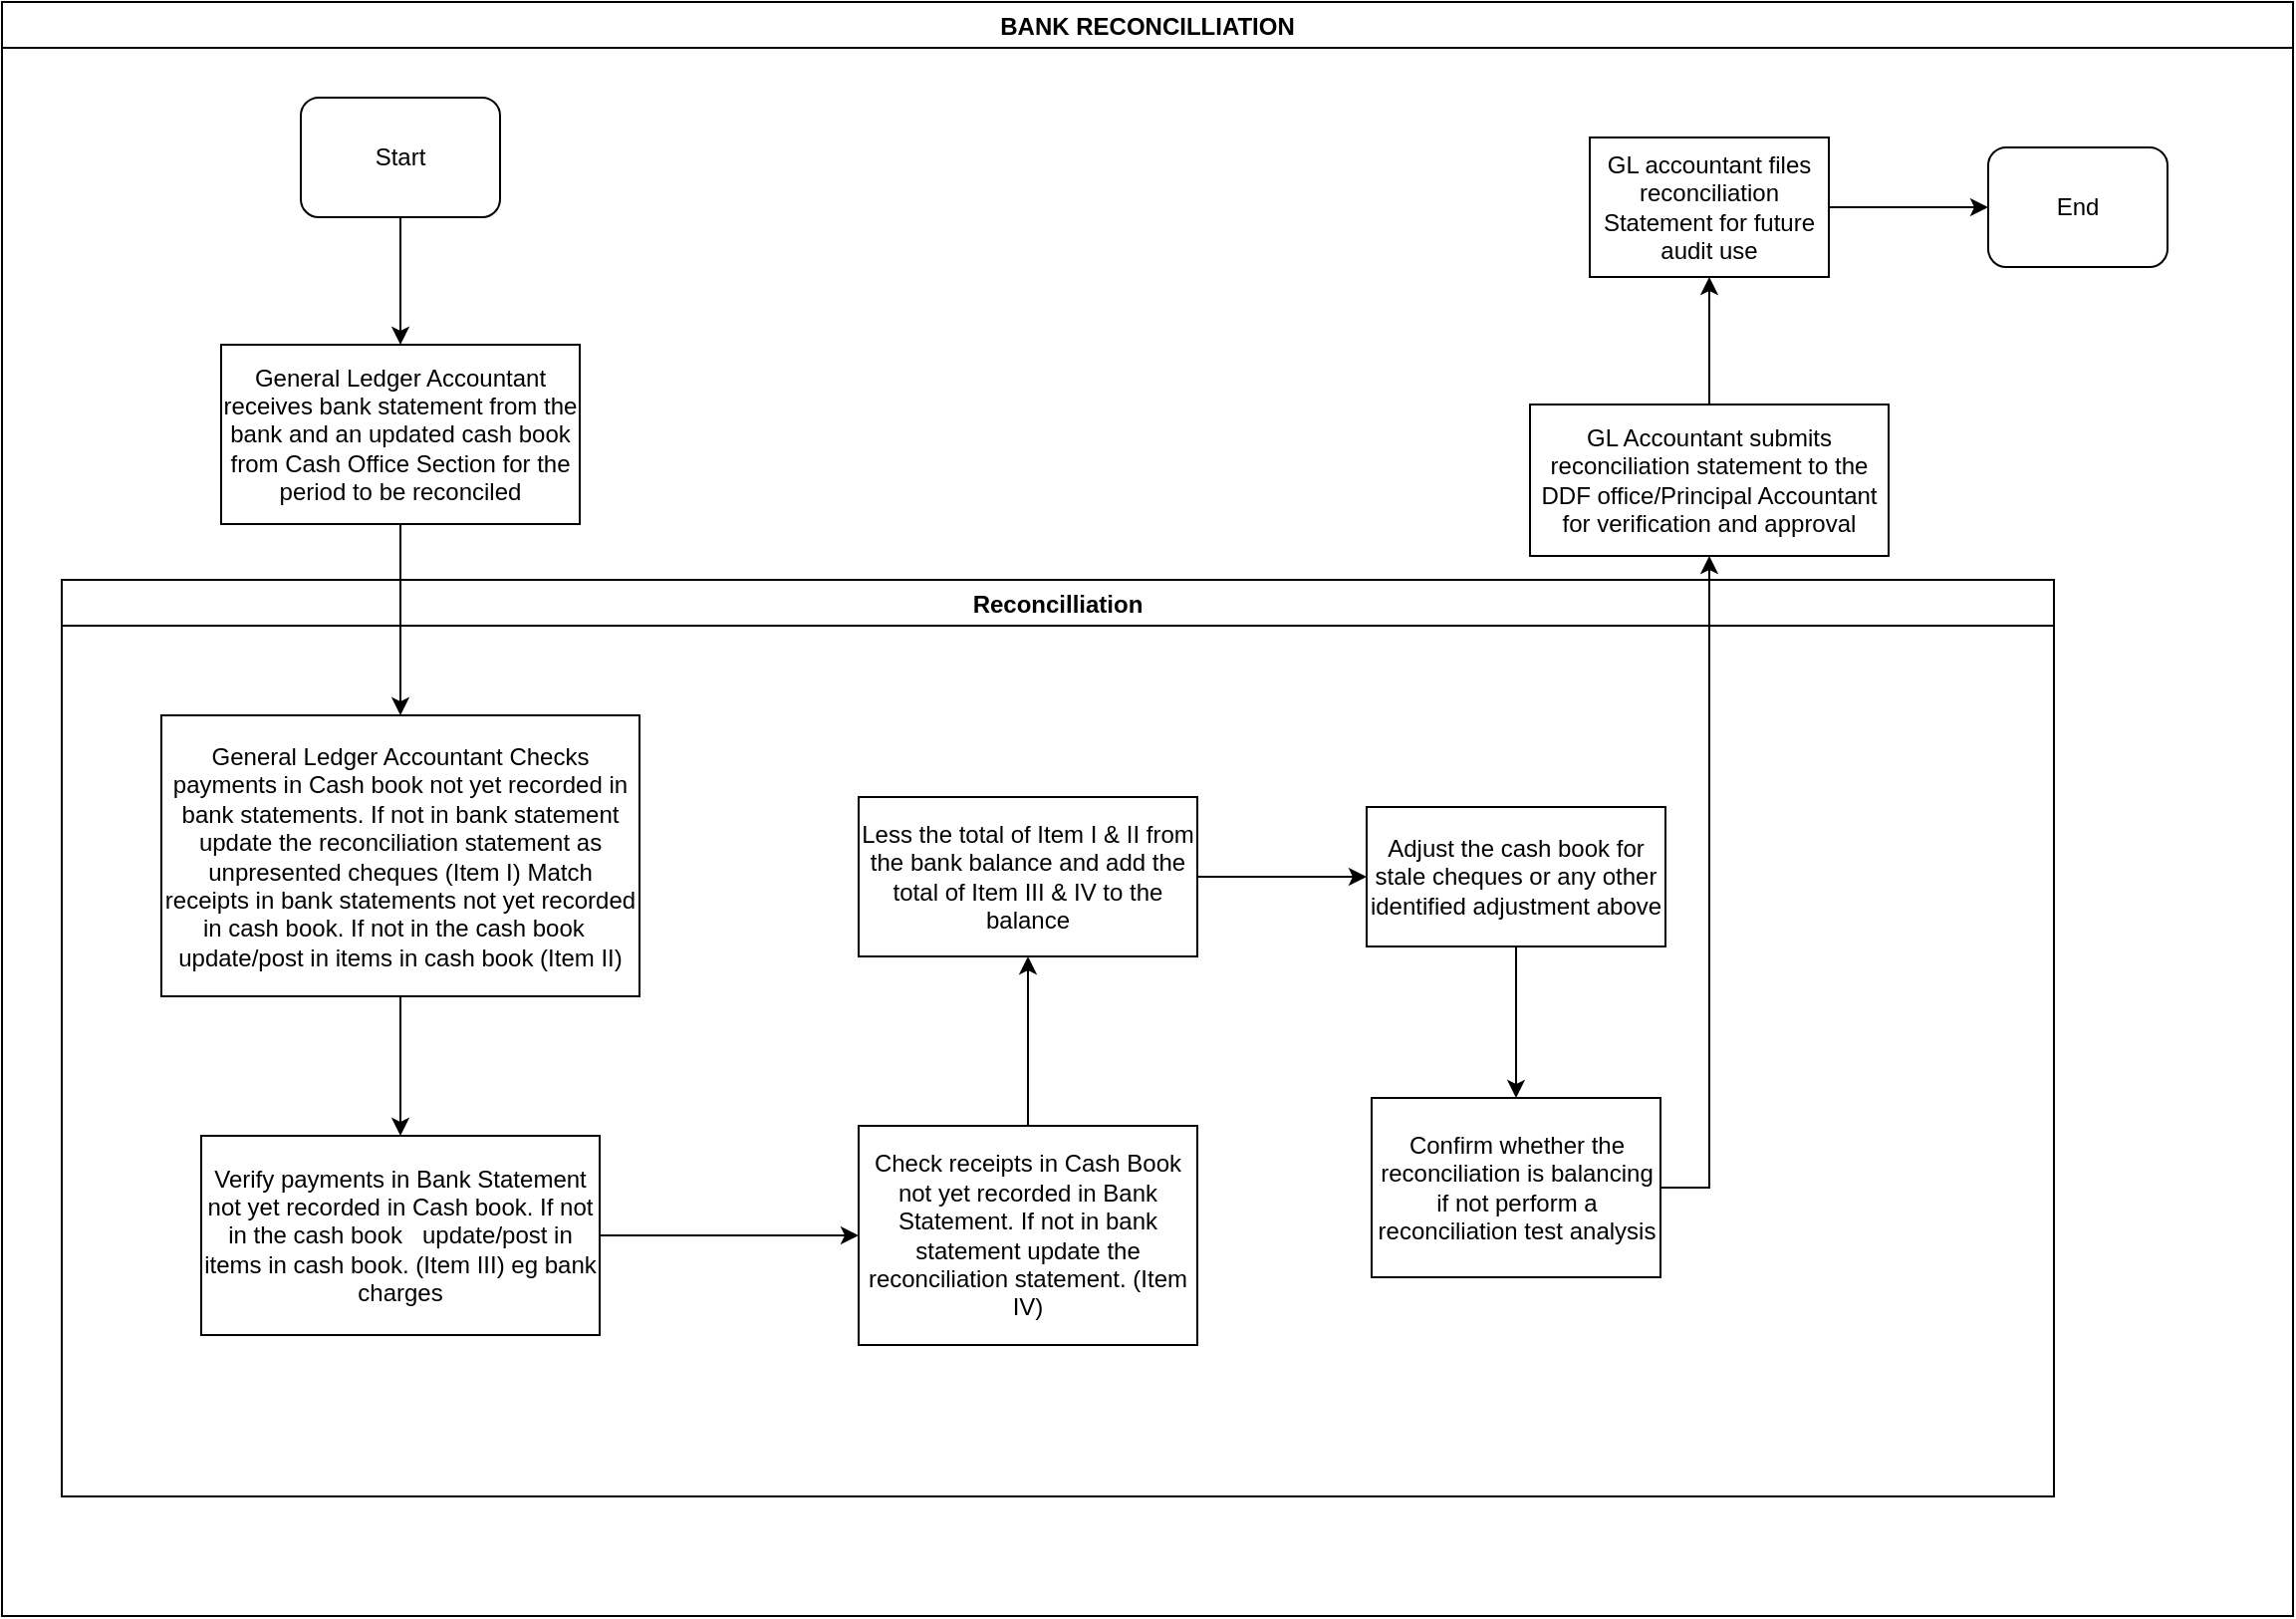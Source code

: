 <mxfile version="13.10.9" type="github">
  <diagram id="RUNVxOEm4AH4KbNoLji0" name="Page-1">
    <mxGraphModel dx="1038" dy="547" grid="1" gridSize="10" guides="1" tooltips="1" connect="1" arrows="1" fold="1" page="1" pageScale="1" pageWidth="1169" pageHeight="827" math="0" shadow="0">
      <root>
        <mxCell id="0" />
        <mxCell id="1" parent="0" />
        <mxCell id="LS-6_WvsJKvdmhUSTRYt-1" value="BANK RECONCILLIATION" style="swimlane;" vertex="1" parent="1">
          <mxGeometry x="10" y="10" width="1150" height="810" as="geometry" />
        </mxCell>
        <mxCell id="LS-6_WvsJKvdmhUSTRYt-2" value="Start" style="rounded=1;whiteSpace=wrap;html=1;" vertex="1" parent="LS-6_WvsJKvdmhUSTRYt-1">
          <mxGeometry x="150" y="48" width="100" height="60" as="geometry" />
        </mxCell>
        <mxCell id="LS-6_WvsJKvdmhUSTRYt-5" value="General Ledger Accountant receives bank statement from the bank and an updated cash book from Cash Office Section for the period to be reconciled" style="rounded=0;whiteSpace=wrap;html=1;" vertex="1" parent="LS-6_WvsJKvdmhUSTRYt-1">
          <mxGeometry x="110" y="172" width="180" height="90" as="geometry" />
        </mxCell>
        <mxCell id="LS-6_WvsJKvdmhUSTRYt-4" value="" style="edgeStyle=orthogonalEdgeStyle;rounded=0;orthogonalLoop=1;jettySize=auto;html=1;entryX=0.5;entryY=0;entryDx=0;entryDy=0;" edge="1" parent="LS-6_WvsJKvdmhUSTRYt-1" source="LS-6_WvsJKvdmhUSTRYt-2" target="LS-6_WvsJKvdmhUSTRYt-5">
          <mxGeometry relative="1" as="geometry">
            <mxPoint x="200" y="188" as="targetPoint" />
          </mxGeometry>
        </mxCell>
        <mxCell id="LS-6_WvsJKvdmhUSTRYt-18" value="Reconcilliation" style="swimlane;" vertex="1" parent="LS-6_WvsJKvdmhUSTRYt-1">
          <mxGeometry x="30" y="290" width="1000" height="460" as="geometry" />
        </mxCell>
        <mxCell id="LS-6_WvsJKvdmhUSTRYt-29" value="Adjust the cash book for stale cheques or any other identified adjustment above" style="whiteSpace=wrap;html=1;rounded=0;" vertex="1" parent="LS-6_WvsJKvdmhUSTRYt-18">
          <mxGeometry x="655" y="114" width="150" height="70" as="geometry" />
        </mxCell>
        <mxCell id="LS-6_WvsJKvdmhUSTRYt-30" value="Confirm whether the reconciliation is balancing if not perform a reconciliation test analysis" style="whiteSpace=wrap;html=1;rounded=0;" vertex="1" parent="LS-6_WvsJKvdmhUSTRYt-18">
          <mxGeometry x="657.5" y="260" width="145" height="90" as="geometry" />
        </mxCell>
        <mxCell id="LS-6_WvsJKvdmhUSTRYt-28" value="" style="edgeStyle=orthogonalEdgeStyle;rounded=0;orthogonalLoop=1;jettySize=auto;html=1;" edge="1" source="LS-6_WvsJKvdmhUSTRYt-29" target="LS-6_WvsJKvdmhUSTRYt-30" parent="LS-6_WvsJKvdmhUSTRYt-18">
          <mxGeometry relative="1" as="geometry" />
        </mxCell>
        <mxCell id="LS-6_WvsJKvdmhUSTRYt-20" value="General Ledger Accountant Checks payments in Cash book not yet recorded in bank statements. If not in bank statement update the reconciliation statement as unpresented cheques (Item I) Match receipts in bank statements not yet recorded in cash book. If not in the cash book&amp;nbsp;&amp;nbsp; update/post in items in cash book (Item II)" style="whiteSpace=wrap;html=1;rounded=0;" vertex="1" parent="LS-6_WvsJKvdmhUSTRYt-18">
          <mxGeometry x="50" y="68" width="240" height="141" as="geometry" />
        </mxCell>
        <mxCell id="LS-6_WvsJKvdmhUSTRYt-23" value="Verify payments in Bank Statement not yet recorded in Cash book. If not in the cash book&amp;nbsp;&amp;nbsp; update/post in items in cash book. (Item III) eg bank charges" style="whiteSpace=wrap;html=1;rounded=0;" vertex="1" parent="LS-6_WvsJKvdmhUSTRYt-18">
          <mxGeometry x="70" y="279" width="200" height="100" as="geometry" />
        </mxCell>
        <mxCell id="LS-6_WvsJKvdmhUSTRYt-19" value="" style="edgeStyle=orthogonalEdgeStyle;rounded=0;orthogonalLoop=1;jettySize=auto;html=1;" edge="1" source="LS-6_WvsJKvdmhUSTRYt-20" target="LS-6_WvsJKvdmhUSTRYt-23" parent="LS-6_WvsJKvdmhUSTRYt-18">
          <mxGeometry relative="1" as="geometry" />
        </mxCell>
        <mxCell id="LS-6_WvsJKvdmhUSTRYt-25" value="Check receipts in Cash Book not yet recorded in Bank Statement. If not in bank statement update the reconciliation statement. (Item IV)" style="whiteSpace=wrap;html=1;rounded=0;" vertex="1" parent="LS-6_WvsJKvdmhUSTRYt-18">
          <mxGeometry x="400" y="274" width="170" height="110" as="geometry" />
        </mxCell>
        <mxCell id="LS-6_WvsJKvdmhUSTRYt-22" value="" style="edgeStyle=orthogonalEdgeStyle;rounded=0;orthogonalLoop=1;jettySize=auto;html=1;" edge="1" source="LS-6_WvsJKvdmhUSTRYt-23" target="LS-6_WvsJKvdmhUSTRYt-25" parent="LS-6_WvsJKvdmhUSTRYt-18">
          <mxGeometry relative="1" as="geometry" />
        </mxCell>
        <mxCell id="LS-6_WvsJKvdmhUSTRYt-26" value="" style="edgeStyle=orthogonalEdgeStyle;rounded=0;orthogonalLoop=1;jettySize=auto;html=1;" edge="1" source="LS-6_WvsJKvdmhUSTRYt-27" target="LS-6_WvsJKvdmhUSTRYt-29" parent="LS-6_WvsJKvdmhUSTRYt-18">
          <mxGeometry relative="1" as="geometry" />
        </mxCell>
        <mxCell id="LS-6_WvsJKvdmhUSTRYt-27" value="Less the total of Item I &amp;amp; II from the bank balance and add the total of Item III &amp;amp; IV to the balance" style="whiteSpace=wrap;html=1;rounded=0;" vertex="1" parent="LS-6_WvsJKvdmhUSTRYt-18">
          <mxGeometry x="400" y="109" width="170" height="80" as="geometry" />
        </mxCell>
        <mxCell id="LS-6_WvsJKvdmhUSTRYt-24" value="" style="edgeStyle=orthogonalEdgeStyle;rounded=0;orthogonalLoop=1;jettySize=auto;html=1;" edge="1" source="LS-6_WvsJKvdmhUSTRYt-25" target="LS-6_WvsJKvdmhUSTRYt-27" parent="LS-6_WvsJKvdmhUSTRYt-18">
          <mxGeometry relative="1" as="geometry" />
        </mxCell>
        <mxCell id="LS-6_WvsJKvdmhUSTRYt-21" value="" style="edgeStyle=orthogonalEdgeStyle;rounded=0;orthogonalLoop=1;jettySize=auto;html=1;" edge="1" target="LS-6_WvsJKvdmhUSTRYt-20" parent="LS-6_WvsJKvdmhUSTRYt-1" source="LS-6_WvsJKvdmhUSTRYt-5">
          <mxGeometry relative="1" as="geometry">
            <mxPoint x="200" y="325" as="sourcePoint" />
          </mxGeometry>
        </mxCell>
        <mxCell id="LS-6_WvsJKvdmhUSTRYt-31" value="GL Accountant submits reconciliation statement to the DDF office/Principal Accountant for verification and approval" style="whiteSpace=wrap;html=1;rounded=0;" vertex="1" parent="LS-6_WvsJKvdmhUSTRYt-1">
          <mxGeometry x="767" y="202" width="180" height="76" as="geometry" />
        </mxCell>
        <mxCell id="LS-6_WvsJKvdmhUSTRYt-32" value="" style="edgeStyle=orthogonalEdgeStyle;rounded=0;orthogonalLoop=1;jettySize=auto;html=1;" edge="1" parent="LS-6_WvsJKvdmhUSTRYt-1" source="LS-6_WvsJKvdmhUSTRYt-30" target="LS-6_WvsJKvdmhUSTRYt-31">
          <mxGeometry relative="1" as="geometry">
            <Array as="points">
              <mxPoint x="857" y="595" />
            </Array>
          </mxGeometry>
        </mxCell>
        <mxCell id="LS-6_WvsJKvdmhUSTRYt-33" value="GL accountant files reconciliation Statement for future audit use" style="whiteSpace=wrap;html=1;rounded=0;" vertex="1" parent="LS-6_WvsJKvdmhUSTRYt-1">
          <mxGeometry x="797" y="68" width="120" height="70" as="geometry" />
        </mxCell>
        <mxCell id="LS-6_WvsJKvdmhUSTRYt-34" value="" style="edgeStyle=orthogonalEdgeStyle;rounded=0;orthogonalLoop=1;jettySize=auto;html=1;" edge="1" parent="LS-6_WvsJKvdmhUSTRYt-1" source="LS-6_WvsJKvdmhUSTRYt-31" target="LS-6_WvsJKvdmhUSTRYt-33">
          <mxGeometry relative="1" as="geometry" />
        </mxCell>
        <mxCell id="LS-6_WvsJKvdmhUSTRYt-37" value="End" style="rounded=1;whiteSpace=wrap;html=1;" vertex="1" parent="LS-6_WvsJKvdmhUSTRYt-1">
          <mxGeometry x="997" y="73" width="90" height="60" as="geometry" />
        </mxCell>
        <mxCell id="LS-6_WvsJKvdmhUSTRYt-36" value="" style="edgeStyle=orthogonalEdgeStyle;rounded=0;orthogonalLoop=1;jettySize=auto;html=1;entryX=0;entryY=0.5;entryDx=0;entryDy=0;" edge="1" parent="LS-6_WvsJKvdmhUSTRYt-1" source="LS-6_WvsJKvdmhUSTRYt-33" target="LS-6_WvsJKvdmhUSTRYt-37">
          <mxGeometry relative="1" as="geometry">
            <mxPoint x="997" y="103" as="targetPoint" />
          </mxGeometry>
        </mxCell>
      </root>
    </mxGraphModel>
  </diagram>
</mxfile>
